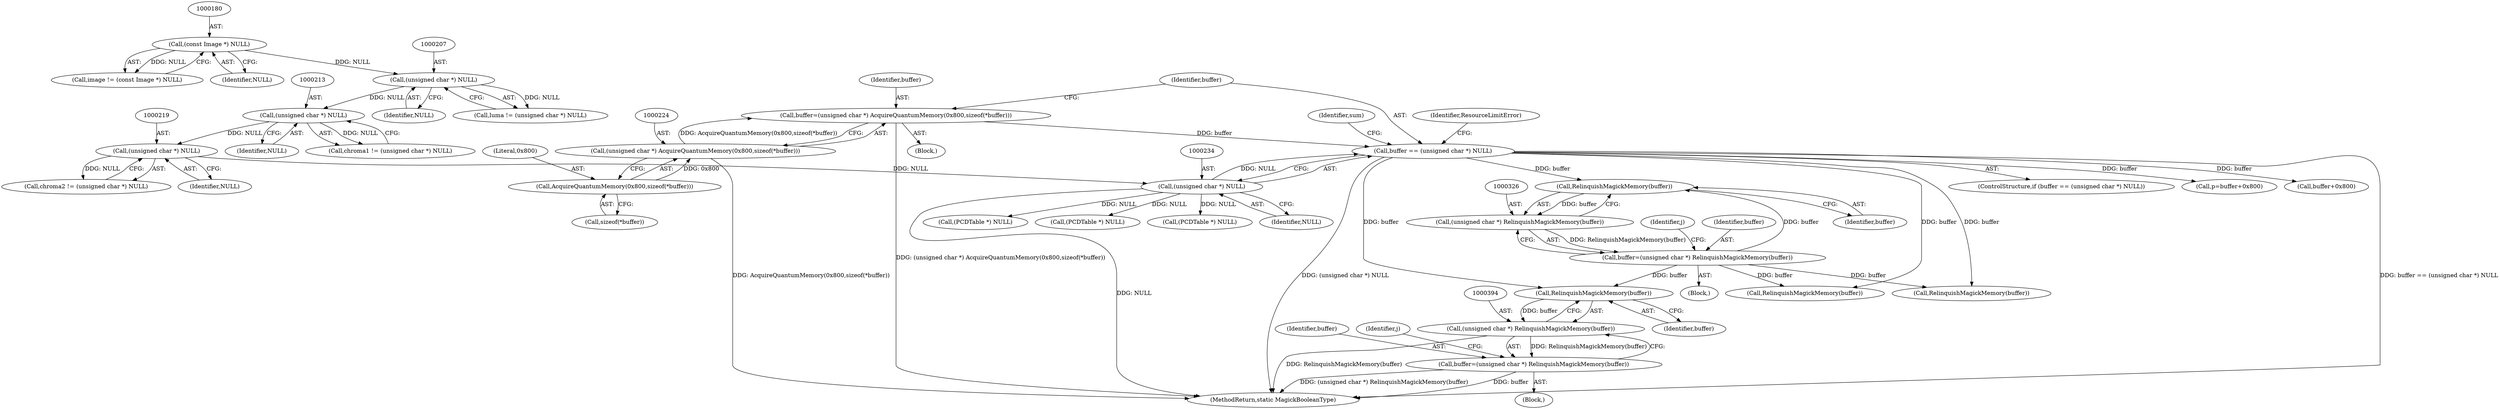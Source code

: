 digraph "0_ImageMagick_1e6a3ace073c9ec9c71e439c111d23c6e66cb6ae@pointer" {
"1000395" [label="(Call,RelinquishMagickMemory(buffer))"];
"1000323" [label="(Call,buffer=(unsigned char *) RelinquishMagickMemory(buffer))"];
"1000325" [label="(Call,(unsigned char *) RelinquishMagickMemory(buffer))"];
"1000327" [label="(Call,RelinquishMagickMemory(buffer))"];
"1000231" [label="(Call,buffer == (unsigned char *) NULL)"];
"1000221" [label="(Call,buffer=(unsigned char *) AcquireQuantumMemory(0x800,sizeof(*buffer)))"];
"1000223" [label="(Call,(unsigned char *) AcquireQuantumMemory(0x800,sizeof(*buffer)))"];
"1000225" [label="(Call,AcquireQuantumMemory(0x800,sizeof(*buffer)))"];
"1000233" [label="(Call,(unsigned char *) NULL)"];
"1000218" [label="(Call,(unsigned char *) NULL)"];
"1000212" [label="(Call,(unsigned char *) NULL)"];
"1000206" [label="(Call,(unsigned char *) NULL)"];
"1000179" [label="(Call,(const Image *) NULL)"];
"1000393" [label="(Call,(unsigned char *) RelinquishMagickMemory(buffer))"];
"1000391" [label="(Call,buffer=(unsigned char *) RelinquishMagickMemory(buffer))"];
"1000396" [label="(Identifier,buffer)"];
"1000327" [label="(Call,RelinquishMagickMemory(buffer))"];
"1000226" [label="(Literal,0x800)"];
"1000654" [label="(Call,RelinquishMagickMemory(buffer))"];
"1000391" [label="(Call,buffer=(unsigned char *) RelinquishMagickMemory(buffer))"];
"1000237" [label="(Identifier,ResourceLimitError)"];
"1000323" [label="(Call,buffer=(unsigned char *) RelinquishMagickMemory(buffer))"];
"1000705" [label="(Call,(PCDTable *) NULL)"];
"1000235" [label="(Identifier,NULL)"];
"1000227" [label="(Call,sizeof(*buffer))"];
"1000319" [label="(Call,(PCDTable *) NULL)"];
"1000325" [label="(Call,(unsigned char *) RelinquishMagickMemory(buffer))"];
"1000267" [label="(Call,(PCDTable *) NULL)"];
"1000395" [label="(Call,RelinquishMagickMemory(buffer))"];
"1000177" [label="(Call,image != (const Image *) NULL)"];
"1000223" [label="(Call,(unsigned char *) AcquireQuantumMemory(0x800,sizeof(*buffer)))"];
"1000206" [label="(Call,(unsigned char *) NULL)"];
"1000216" [label="(Call,chroma2 != (unsigned char *) NULL)"];
"1000233" [label="(Call,(unsigned char *) NULL)"];
"1000232" [label="(Identifier,buffer)"];
"1000331" [label="(Identifier,j)"];
"1000112" [label="(Block,)"];
"1000222" [label="(Identifier,buffer)"];
"1000819" [label="(Call,RelinquishMagickMemory(buffer))"];
"1000230" [label="(ControlStructure,if (buffer == (unsigned char *) NULL))"];
"1000221" [label="(Call,buffer=(unsigned char *) AcquireQuantumMemory(0x800,sizeof(*buffer)))"];
"1000220" [label="(Identifier,NULL)"];
"1000324" [label="(Identifier,buffer)"];
"1000225" [label="(Call,AcquireQuantumMemory(0x800,sizeof(*buffer)))"];
"1000231" [label="(Call,buffer == (unsigned char *) NULL)"];
"1000212" [label="(Call,(unsigned char *) NULL)"];
"1000214" [label="(Identifier,NULL)"];
"1000248" [label="(Call,p=buffer+0x800)"];
"1000204" [label="(Call,luma != (unsigned char *) NULL)"];
"1000328" [label="(Identifier,buffer)"];
"1000393" [label="(Call,(unsigned char *) RelinquishMagickMemory(buffer))"];
"1000823" [label="(MethodReturn,static MagickBooleanType)"];
"1000392" [label="(Identifier,buffer)"];
"1000390" [label="(Block,)"];
"1000399" [label="(Identifier,j)"];
"1000322" [label="(Block,)"];
"1000250" [label="(Call,buffer+0x800)"];
"1000243" [label="(Identifier,sum)"];
"1000181" [label="(Identifier,NULL)"];
"1000208" [label="(Identifier,NULL)"];
"1000218" [label="(Call,(unsigned char *) NULL)"];
"1000179" [label="(Call,(const Image *) NULL)"];
"1000210" [label="(Call,chroma1 != (unsigned char *) NULL)"];
"1000395" -> "1000393"  [label="AST: "];
"1000395" -> "1000396"  [label="CFG: "];
"1000396" -> "1000395"  [label="AST: "];
"1000393" -> "1000395"  [label="CFG: "];
"1000395" -> "1000393"  [label="DDG: buffer"];
"1000323" -> "1000395"  [label="DDG: buffer"];
"1000231" -> "1000395"  [label="DDG: buffer"];
"1000323" -> "1000322"  [label="AST: "];
"1000323" -> "1000325"  [label="CFG: "];
"1000324" -> "1000323"  [label="AST: "];
"1000325" -> "1000323"  [label="AST: "];
"1000331" -> "1000323"  [label="CFG: "];
"1000325" -> "1000323"  [label="DDG: RelinquishMagickMemory(buffer)"];
"1000323" -> "1000327"  [label="DDG: buffer"];
"1000323" -> "1000654"  [label="DDG: buffer"];
"1000323" -> "1000819"  [label="DDG: buffer"];
"1000325" -> "1000327"  [label="CFG: "];
"1000326" -> "1000325"  [label="AST: "];
"1000327" -> "1000325"  [label="AST: "];
"1000327" -> "1000325"  [label="DDG: buffer"];
"1000327" -> "1000328"  [label="CFG: "];
"1000328" -> "1000327"  [label="AST: "];
"1000231" -> "1000327"  [label="DDG: buffer"];
"1000231" -> "1000230"  [label="AST: "];
"1000231" -> "1000233"  [label="CFG: "];
"1000232" -> "1000231"  [label="AST: "];
"1000233" -> "1000231"  [label="AST: "];
"1000237" -> "1000231"  [label="CFG: "];
"1000243" -> "1000231"  [label="CFG: "];
"1000231" -> "1000823"  [label="DDG: (unsigned char *) NULL"];
"1000231" -> "1000823"  [label="DDG: buffer == (unsigned char *) NULL"];
"1000221" -> "1000231"  [label="DDG: buffer"];
"1000233" -> "1000231"  [label="DDG: NULL"];
"1000231" -> "1000248"  [label="DDG: buffer"];
"1000231" -> "1000250"  [label="DDG: buffer"];
"1000231" -> "1000654"  [label="DDG: buffer"];
"1000231" -> "1000819"  [label="DDG: buffer"];
"1000221" -> "1000112"  [label="AST: "];
"1000221" -> "1000223"  [label="CFG: "];
"1000222" -> "1000221"  [label="AST: "];
"1000223" -> "1000221"  [label="AST: "];
"1000232" -> "1000221"  [label="CFG: "];
"1000221" -> "1000823"  [label="DDG: (unsigned char *) AcquireQuantumMemory(0x800,sizeof(*buffer))"];
"1000223" -> "1000221"  [label="DDG: AcquireQuantumMemory(0x800,sizeof(*buffer))"];
"1000223" -> "1000225"  [label="CFG: "];
"1000224" -> "1000223"  [label="AST: "];
"1000225" -> "1000223"  [label="AST: "];
"1000223" -> "1000823"  [label="DDG: AcquireQuantumMemory(0x800,sizeof(*buffer))"];
"1000225" -> "1000223"  [label="DDG: 0x800"];
"1000225" -> "1000227"  [label="CFG: "];
"1000226" -> "1000225"  [label="AST: "];
"1000227" -> "1000225"  [label="AST: "];
"1000233" -> "1000235"  [label="CFG: "];
"1000234" -> "1000233"  [label="AST: "];
"1000235" -> "1000233"  [label="AST: "];
"1000233" -> "1000823"  [label="DDG: NULL"];
"1000218" -> "1000233"  [label="DDG: NULL"];
"1000233" -> "1000267"  [label="DDG: NULL"];
"1000233" -> "1000319"  [label="DDG: NULL"];
"1000233" -> "1000705"  [label="DDG: NULL"];
"1000218" -> "1000216"  [label="AST: "];
"1000218" -> "1000220"  [label="CFG: "];
"1000219" -> "1000218"  [label="AST: "];
"1000220" -> "1000218"  [label="AST: "];
"1000216" -> "1000218"  [label="CFG: "];
"1000218" -> "1000216"  [label="DDG: NULL"];
"1000212" -> "1000218"  [label="DDG: NULL"];
"1000212" -> "1000210"  [label="AST: "];
"1000212" -> "1000214"  [label="CFG: "];
"1000213" -> "1000212"  [label="AST: "];
"1000214" -> "1000212"  [label="AST: "];
"1000210" -> "1000212"  [label="CFG: "];
"1000212" -> "1000210"  [label="DDG: NULL"];
"1000206" -> "1000212"  [label="DDG: NULL"];
"1000206" -> "1000204"  [label="AST: "];
"1000206" -> "1000208"  [label="CFG: "];
"1000207" -> "1000206"  [label="AST: "];
"1000208" -> "1000206"  [label="AST: "];
"1000204" -> "1000206"  [label="CFG: "];
"1000206" -> "1000204"  [label="DDG: NULL"];
"1000179" -> "1000206"  [label="DDG: NULL"];
"1000179" -> "1000177"  [label="AST: "];
"1000179" -> "1000181"  [label="CFG: "];
"1000180" -> "1000179"  [label="AST: "];
"1000181" -> "1000179"  [label="AST: "];
"1000177" -> "1000179"  [label="CFG: "];
"1000179" -> "1000177"  [label="DDG: NULL"];
"1000393" -> "1000391"  [label="AST: "];
"1000394" -> "1000393"  [label="AST: "];
"1000391" -> "1000393"  [label="CFG: "];
"1000393" -> "1000823"  [label="DDG: RelinquishMagickMemory(buffer)"];
"1000393" -> "1000391"  [label="DDG: RelinquishMagickMemory(buffer)"];
"1000391" -> "1000390"  [label="AST: "];
"1000392" -> "1000391"  [label="AST: "];
"1000399" -> "1000391"  [label="CFG: "];
"1000391" -> "1000823"  [label="DDG: buffer"];
"1000391" -> "1000823"  [label="DDG: (unsigned char *) RelinquishMagickMemory(buffer)"];
}
